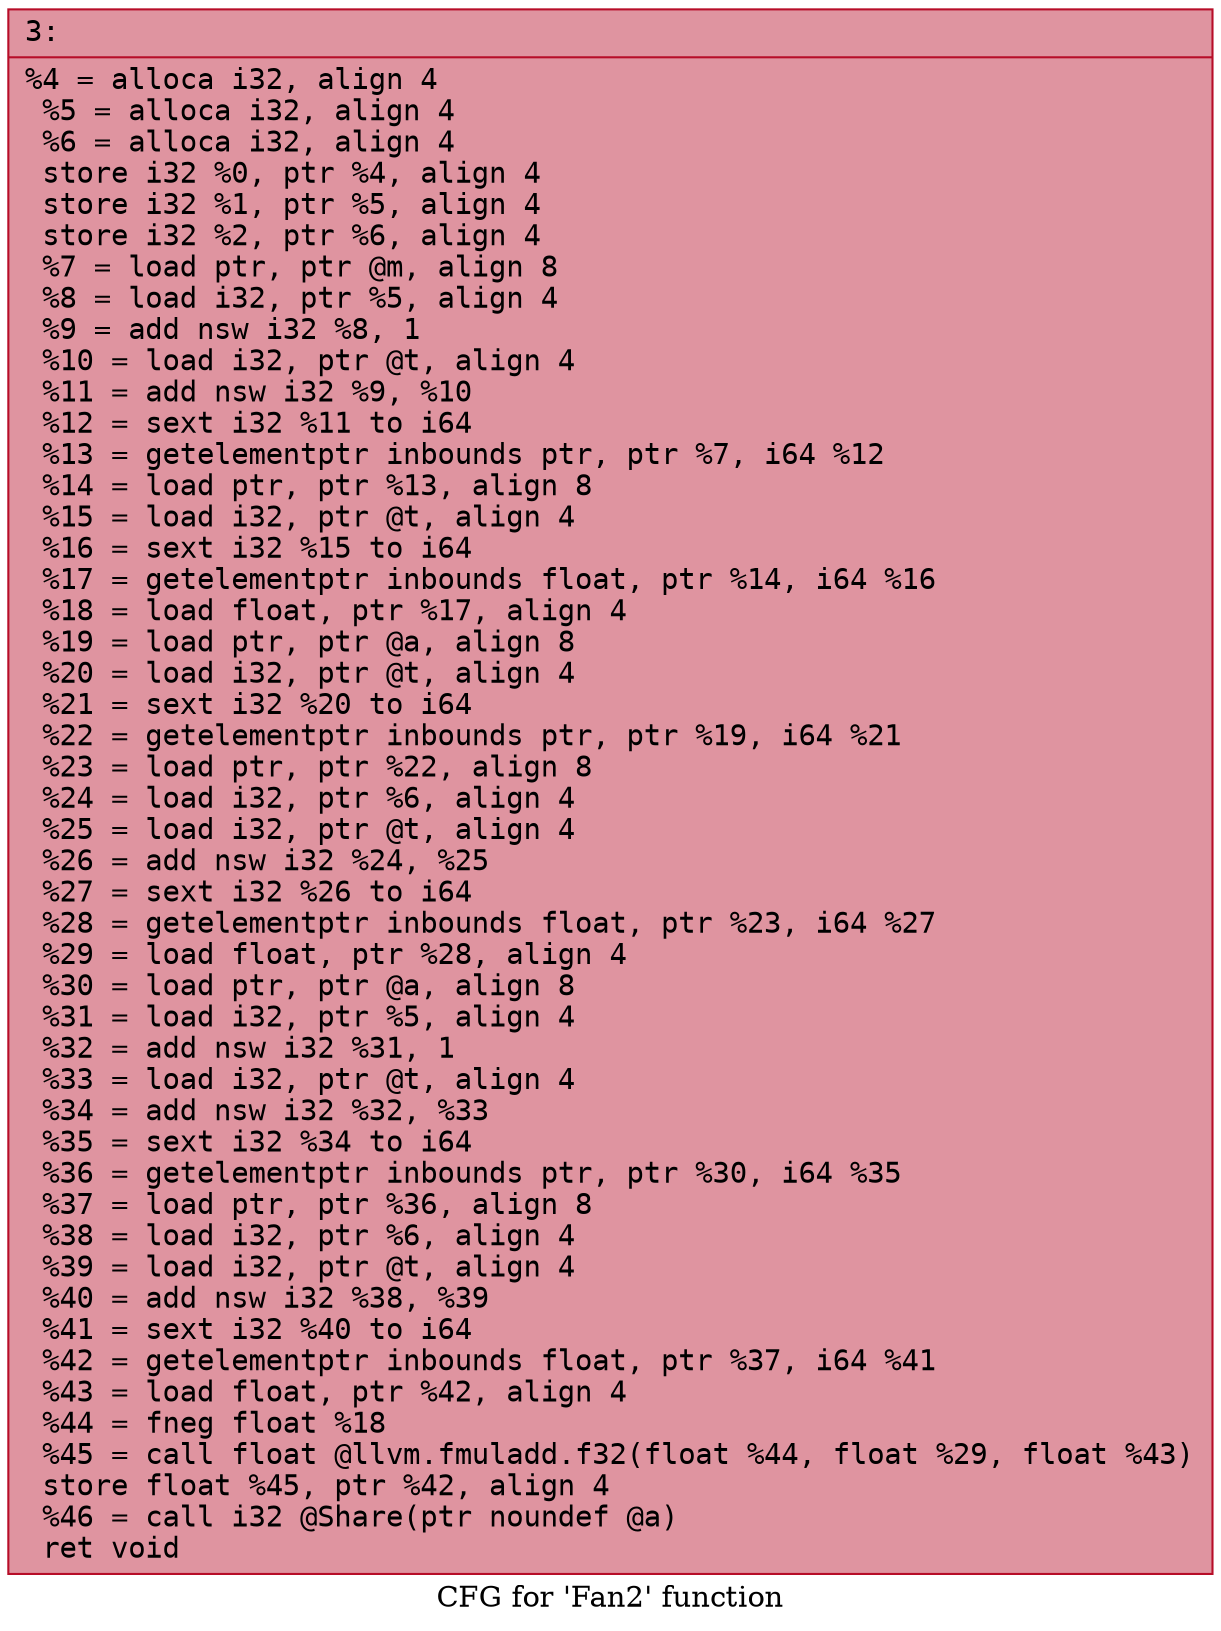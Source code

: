 digraph "CFG for 'Fan2' function" {
	label="CFG for 'Fan2' function";

	Node0x600002e32760 [shape=record,color="#b70d28ff", style=filled, fillcolor="#b70d2870" fontname="Courier",label="{3:\l|  %4 = alloca i32, align 4\l  %5 = alloca i32, align 4\l  %6 = alloca i32, align 4\l  store i32 %0, ptr %4, align 4\l  store i32 %1, ptr %5, align 4\l  store i32 %2, ptr %6, align 4\l  %7 = load ptr, ptr @m, align 8\l  %8 = load i32, ptr %5, align 4\l  %9 = add nsw i32 %8, 1\l  %10 = load i32, ptr @t, align 4\l  %11 = add nsw i32 %9, %10\l  %12 = sext i32 %11 to i64\l  %13 = getelementptr inbounds ptr, ptr %7, i64 %12\l  %14 = load ptr, ptr %13, align 8\l  %15 = load i32, ptr @t, align 4\l  %16 = sext i32 %15 to i64\l  %17 = getelementptr inbounds float, ptr %14, i64 %16\l  %18 = load float, ptr %17, align 4\l  %19 = load ptr, ptr @a, align 8\l  %20 = load i32, ptr @t, align 4\l  %21 = sext i32 %20 to i64\l  %22 = getelementptr inbounds ptr, ptr %19, i64 %21\l  %23 = load ptr, ptr %22, align 8\l  %24 = load i32, ptr %6, align 4\l  %25 = load i32, ptr @t, align 4\l  %26 = add nsw i32 %24, %25\l  %27 = sext i32 %26 to i64\l  %28 = getelementptr inbounds float, ptr %23, i64 %27\l  %29 = load float, ptr %28, align 4\l  %30 = load ptr, ptr @a, align 8\l  %31 = load i32, ptr %5, align 4\l  %32 = add nsw i32 %31, 1\l  %33 = load i32, ptr @t, align 4\l  %34 = add nsw i32 %32, %33\l  %35 = sext i32 %34 to i64\l  %36 = getelementptr inbounds ptr, ptr %30, i64 %35\l  %37 = load ptr, ptr %36, align 8\l  %38 = load i32, ptr %6, align 4\l  %39 = load i32, ptr @t, align 4\l  %40 = add nsw i32 %38, %39\l  %41 = sext i32 %40 to i64\l  %42 = getelementptr inbounds float, ptr %37, i64 %41\l  %43 = load float, ptr %42, align 4\l  %44 = fneg float %18\l  %45 = call float @llvm.fmuladd.f32(float %44, float %29, float %43)\l  store float %45, ptr %42, align 4\l  %46 = call i32 @Share(ptr noundef @a)\l  ret void\l}"];
}
